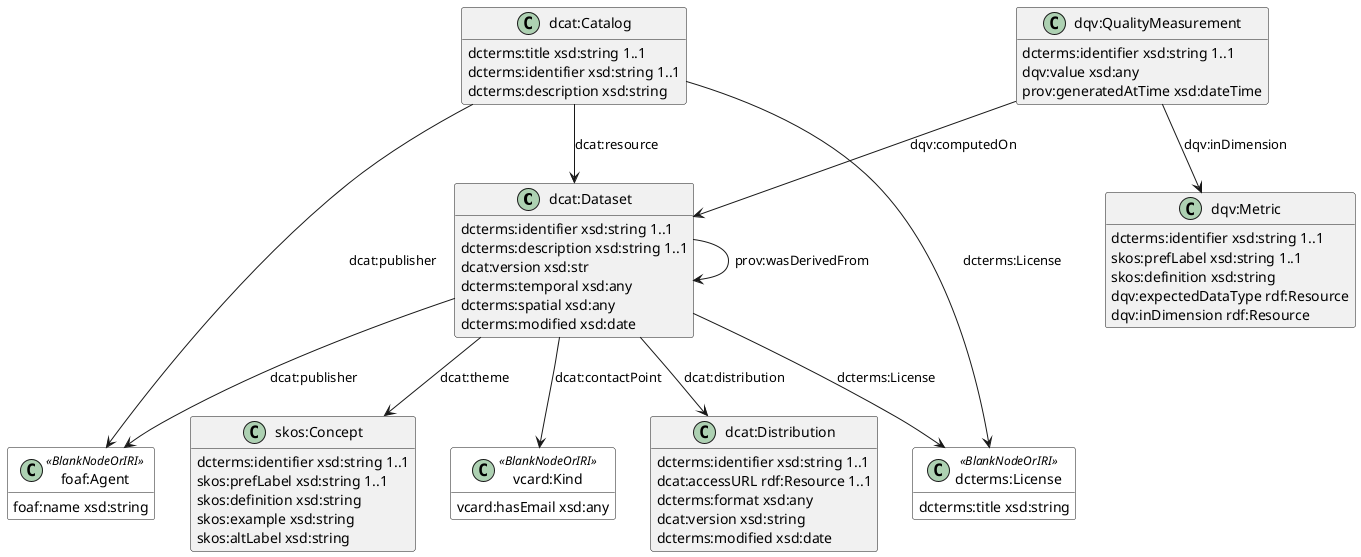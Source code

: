 @startuml
hide empty members
skinparam class {
    BackgroundColor<<BlankNodeOrIRI>> white
}

class "dcat:Dataset" as dataset {
    dcterms:identifier xsd:string 1..1
    dcterms:description xsd:string 1..1
    dcat:version xsd:str
    dcterms:temporal xsd:any
    dcterms:spatial xsd:any
    dcterms:modified xsd:date
}

class "dcat:Catalog" as catalog{
    dcterms:title xsd:string 1..1
    dcterms:identifier xsd:string 1..1
    dcterms:description xsd:string
}

class "foaf:Agent" as agent <<BlankNodeOrIRI>>{
    foaf:name xsd:string

}

class "dcterms:License" as license <<BlankNodeOrIRI>>{
    dcterms:title xsd:string
}

class "vcard:Kind" as kind <<BlankNodeOrIRI>>{
    vcard:hasEmail xsd:any
}

class "dcat:Distribution" as distribution {
    dcterms:identifier xsd:string 1..1
    dcat:accessURL rdf:Resource 1..1
    dcterms:format xsd:any
    dcat:version xsd:string
    dcterms:modified xsd:date

}

class "skos:Concept" as concept {
    dcterms:identifier xsd:string 1..1
    skos:prefLabel xsd:string 1..1
    skos:definition xsd:string
    skos:example xsd:string
    skos:altLabel xsd:string

}

class "dqv:Metric" as metric {
    dcterms:identifier xsd:string 1..1
    skos:prefLabel xsd:string 1..1
    skos:definition xsd:string
    dqv:expectedDataType rdf:Resource
    dqv:inDimension rdf:Resource
}

class "dqv:QualityMeasurement" as qualitymeasurement {
    dcterms:identifier xsd:string 1..1
    dqv:value xsd:any
    prov:generatedAtTime xsd:dateTime

}

dataset --> distribution : "dcat:distribution"
dataset --> dataset : "prov:wasDerivedFrom"
dataset --> concept : "dcat:theme"
dataset --> agent :"dcat:publisher"
dataset --> kind : "dcat:contactPoint"
dataset --> license :"dcterms:License"

qualitymeasurement --> dataset : "dqv:computedOn"
qualitymeasurement --> metric : "dqv:inDimension"

catalog --> license :"dcterms:License"
catalog --> agent :"dcat:publisher"
catalog --> dataset : "dcat:resource"


@enduml